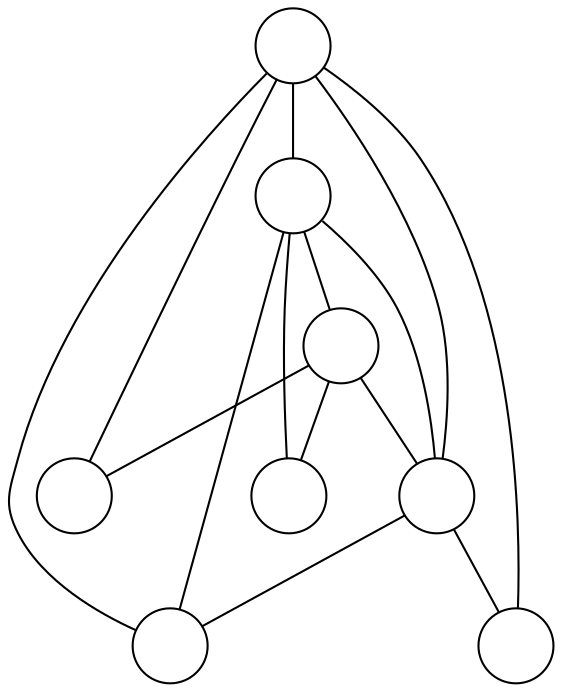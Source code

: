 graph G {
  node[label="", shape=circle]
  0;
  1;
  2;
  3;
  4;
  5;
  6;
  7;
  4 -- 0;
  4 -- 1;
  5 -- 2;
  5 -- 3;
  5 -- 4;
  6 -- 0;
  6 -- 2;
  6 -- 4;
  6 -- 5;
  7 -- 0;
  7 -- 1;
  7 -- 3;
  7 -- 4;
  7 -- 6;
}
